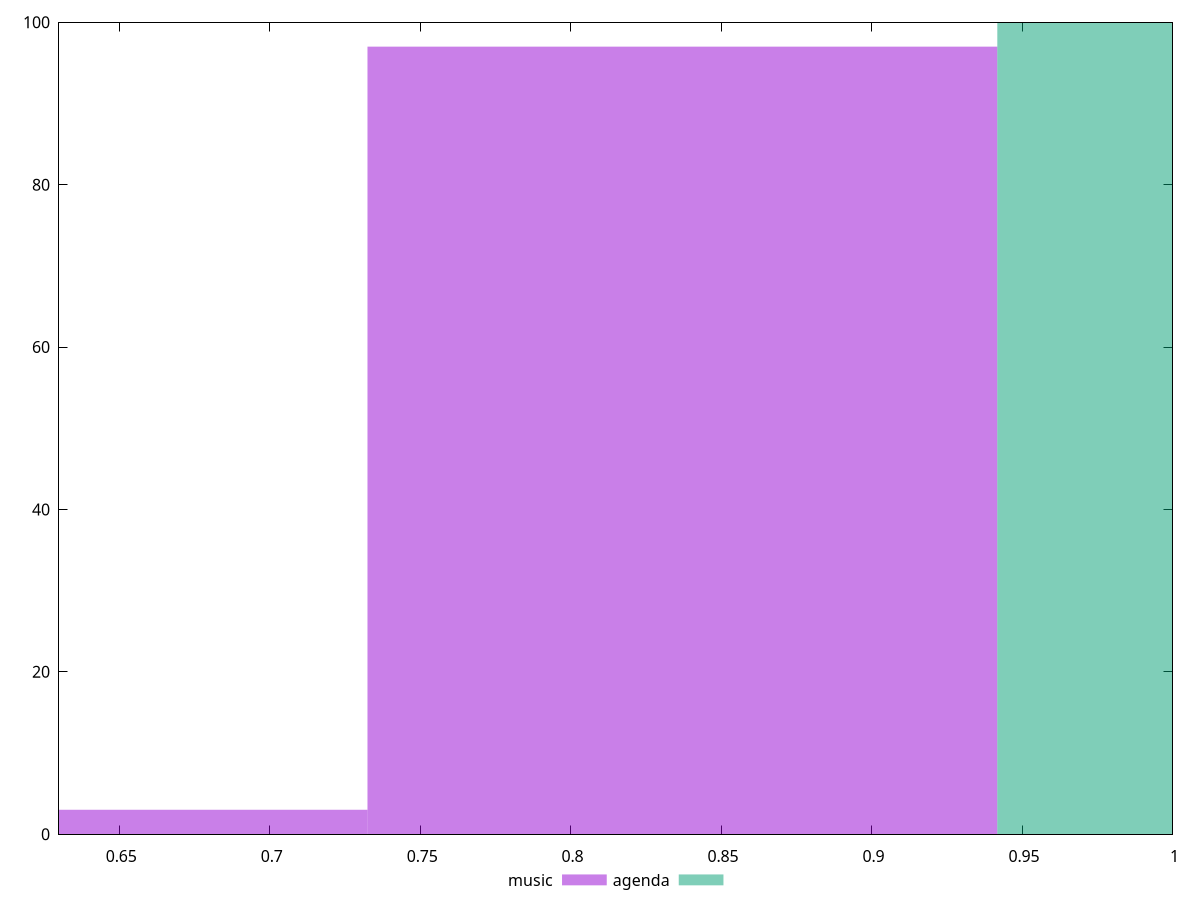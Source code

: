reset

$music <<EOF
0.6278587555887707 3
0.8371450074516943 97
EOF

$agenda <<EOF
1.046431259314618 100
EOF

set key outside below
set boxwidth 0.20928625186292357
set xrange [0.63:1]
set yrange [0:100]
set trange [0:100]
set style fill transparent solid 0.5 noborder
set terminal svg size 640, 500 enhanced background rgb 'white'
set output "reports/report_00031_2021-02-24T23-18-18.084Z/meta/score/comparison/histogram/0_vs_1.svg"

plot $music title "music" with boxes, \
     $agenda title "agenda" with boxes

reset
